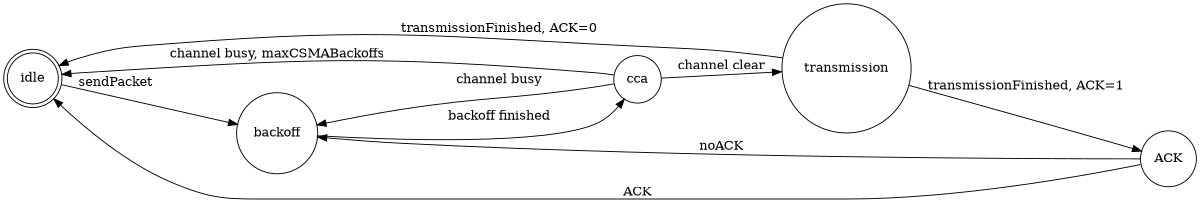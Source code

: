 digraph node_finite_state_machine {
	rankdir=LR;
	size="8,5"
	node [shape = doublecircle]; idle;
	node [shape = circle];
	idle -> backoff [ label = "sendPacket" ];
	backoff -> cca [ label = "backoff finished" ];
	cca -> idle [ label = "channel busy, maxCSMABackoffs" ];
	cca -> backoff [ label = "channel busy" ];
	cca -> transmission [ label = "channel clear" ];
	transmission -> idle [ label = "transmissionFinished, ACK=0" ];
	transmission -> ACK [ label = "transmissionFinished, ACK=1" ];
	ACK -> backoff [ label = "noACK" ];
	ACK -> idle [ label = "ACK" ];
}
